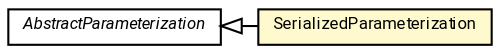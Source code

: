 #!/usr/local/bin/dot
#
# Class diagram 
# Generated by UMLGraph version R5_7_2-60-g0e99a6 (http://www.spinellis.gr/umlgraph/)
#

digraph G {
	graph [fontnames="svg"]
	edge [fontname="Roboto",fontsize=7,labelfontname="Roboto",labelfontsize=7,color="black"];
	node [fontname="Roboto",fontcolor="black",fontsize=8,shape=plaintext,margin=0,width=0,height=0];
	nodesep=0.15;
	ranksep=0.25;
	rankdir=LR;
	// de.lmu.ifi.dbs.elki.utilities.optionhandling.parameterization.SerializedParameterization
	c9241483 [label=<<table title="de.lmu.ifi.dbs.elki.utilities.optionhandling.parameterization.SerializedParameterization" border="0" cellborder="1" cellspacing="0" cellpadding="2" bgcolor="lemonChiffon" href="SerializedParameterization.html" target="_parent">
		<tr><td><table border="0" cellspacing="0" cellpadding="1">
		<tr><td align="center" balign="center"> <font face="Roboto">SerializedParameterization</font> </td></tr>
		</table></td></tr>
		</table>>, URL="SerializedParameterization.html"];
	// de.lmu.ifi.dbs.elki.utilities.optionhandling.parameterization.AbstractParameterization
	c9241485 [label=<<table title="de.lmu.ifi.dbs.elki.utilities.optionhandling.parameterization.AbstractParameterization" border="0" cellborder="1" cellspacing="0" cellpadding="2" href="AbstractParameterization.html" target="_parent">
		<tr><td><table border="0" cellspacing="0" cellpadding="1">
		<tr><td align="center" balign="center"> <font face="Roboto"><i>AbstractParameterization</i></font> </td></tr>
		</table></td></tr>
		</table>>, URL="AbstractParameterization.html"];
	// de.lmu.ifi.dbs.elki.utilities.optionhandling.parameterization.SerializedParameterization extends de.lmu.ifi.dbs.elki.utilities.optionhandling.parameterization.AbstractParameterization
	c9241485 -> c9241483 [arrowtail=empty,dir=back,weight=10];
}

